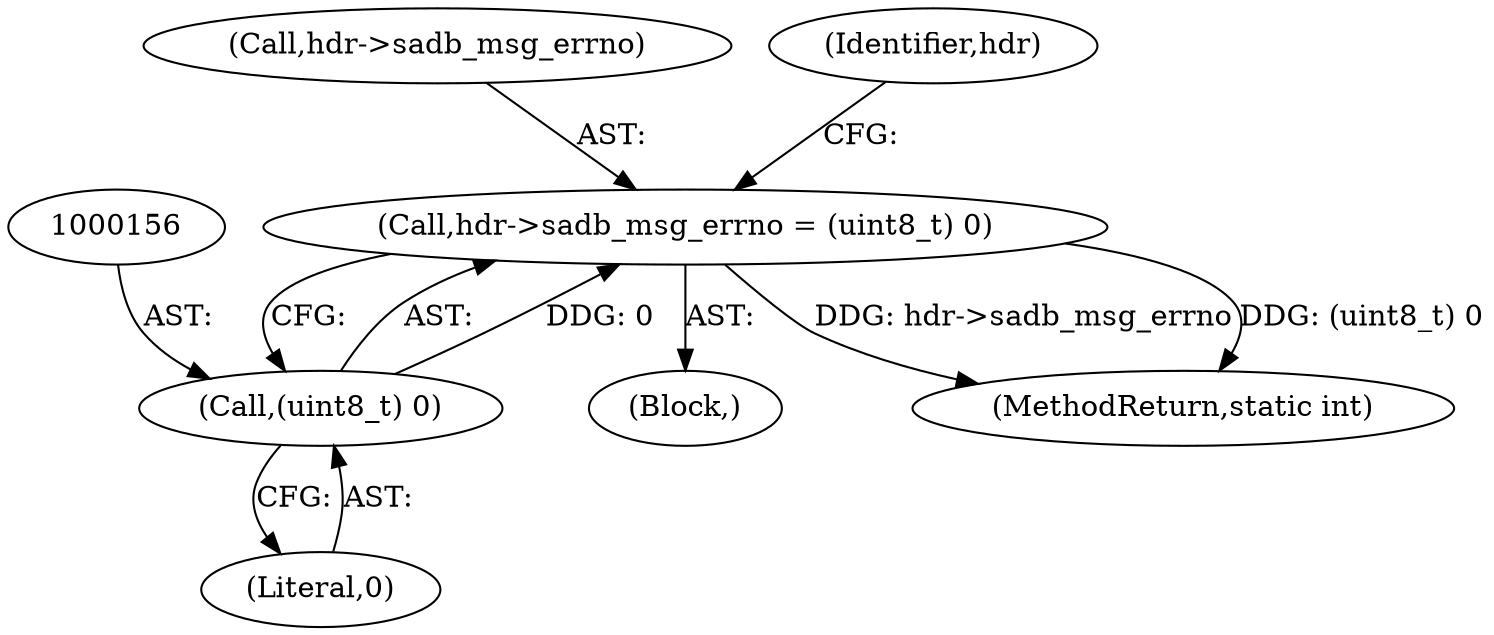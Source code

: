 digraph "0_linux_85dfb745ee40232876663ae206cba35f24ab2a40@pointer" {
"1000151" [label="(Call,hdr->sadb_msg_errno = (uint8_t) 0)"];
"1000155" [label="(Call,(uint8_t) 0)"];
"1000102" [label="(Block,)"];
"1000152" [label="(Call,hdr->sadb_msg_errno)"];
"1000155" [label="(Call,(uint8_t) 0)"];
"1000182" [label="(MethodReturn,static int)"];
"1000157" [label="(Literal,0)"];
"1000151" [label="(Call,hdr->sadb_msg_errno = (uint8_t) 0)"];
"1000160" [label="(Identifier,hdr)"];
"1000151" -> "1000102"  [label="AST: "];
"1000151" -> "1000155"  [label="CFG: "];
"1000152" -> "1000151"  [label="AST: "];
"1000155" -> "1000151"  [label="AST: "];
"1000160" -> "1000151"  [label="CFG: "];
"1000151" -> "1000182"  [label="DDG: hdr->sadb_msg_errno"];
"1000151" -> "1000182"  [label="DDG: (uint8_t) 0"];
"1000155" -> "1000151"  [label="DDG: 0"];
"1000155" -> "1000157"  [label="CFG: "];
"1000156" -> "1000155"  [label="AST: "];
"1000157" -> "1000155"  [label="AST: "];
}
